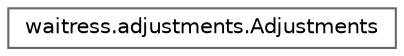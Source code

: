 digraph "Graphical Class Hierarchy"
{
 // LATEX_PDF_SIZE
  bgcolor="transparent";
  edge [fontname=Helvetica,fontsize=10,labelfontname=Helvetica,labelfontsize=10];
  node [fontname=Helvetica,fontsize=10,shape=box,height=0.2,width=0.4];
  rankdir="LR";
  Node0 [id="Node000000",label="waitress.adjustments.Adjustments",height=0.2,width=0.4,color="grey40", fillcolor="white", style="filled",URL="$classwaitress_1_1adjustments_1_1_adjustments.html",tooltip=" "];
}
